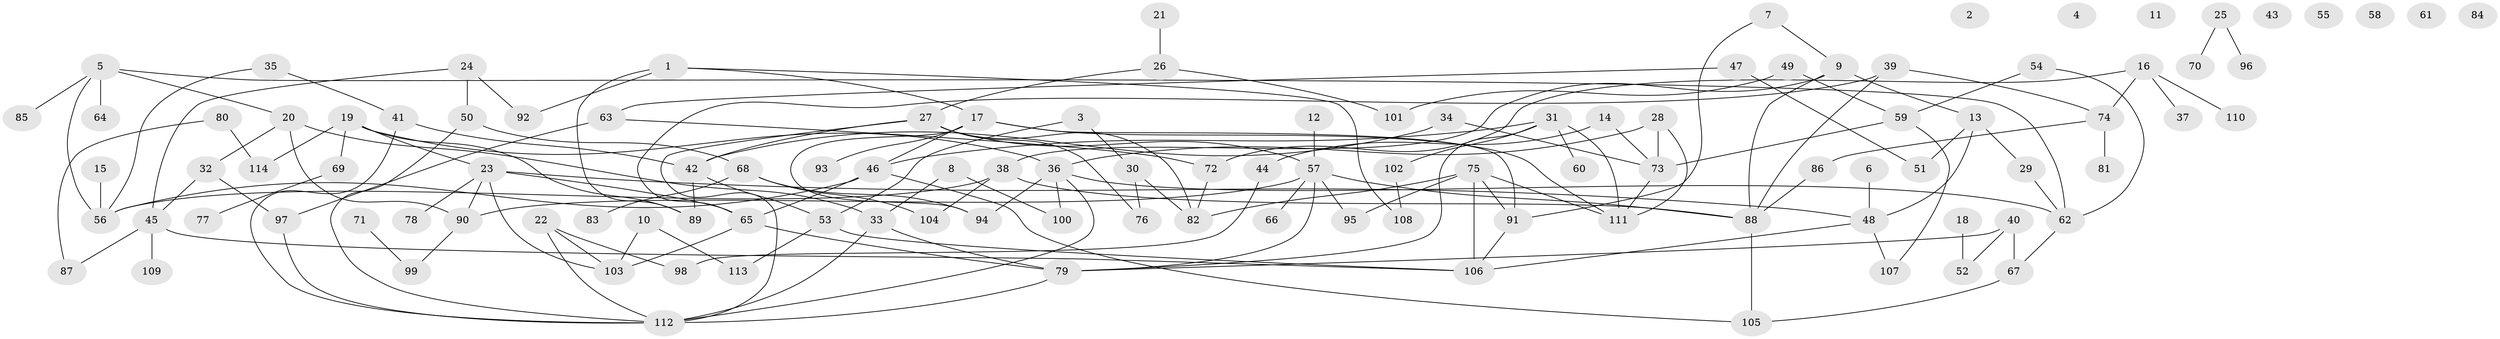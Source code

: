 // Generated by graph-tools (version 1.1) at 2025/00/03/09/25 03:00:40]
// undirected, 114 vertices, 158 edges
graph export_dot {
graph [start="1"]
  node [color=gray90,style=filled];
  1;
  2;
  3;
  4;
  5;
  6;
  7;
  8;
  9;
  10;
  11;
  12;
  13;
  14;
  15;
  16;
  17;
  18;
  19;
  20;
  21;
  22;
  23;
  24;
  25;
  26;
  27;
  28;
  29;
  30;
  31;
  32;
  33;
  34;
  35;
  36;
  37;
  38;
  39;
  40;
  41;
  42;
  43;
  44;
  45;
  46;
  47;
  48;
  49;
  50;
  51;
  52;
  53;
  54;
  55;
  56;
  57;
  58;
  59;
  60;
  61;
  62;
  63;
  64;
  65;
  66;
  67;
  68;
  69;
  70;
  71;
  72;
  73;
  74;
  75;
  76;
  77;
  78;
  79;
  80;
  81;
  82;
  83;
  84;
  85;
  86;
  87;
  88;
  89;
  90;
  91;
  92;
  93;
  94;
  95;
  96;
  97;
  98;
  99;
  100;
  101;
  102;
  103;
  104;
  105;
  106;
  107;
  108;
  109;
  110;
  111;
  112;
  113;
  114;
  1 -- 17;
  1 -- 89;
  1 -- 92;
  1 -- 108;
  3 -- 30;
  3 -- 53;
  5 -- 20;
  5 -- 56;
  5 -- 62;
  5 -- 64;
  5 -- 85;
  6 -- 48;
  7 -- 9;
  7 -- 91;
  8 -- 33;
  8 -- 100;
  9 -- 13;
  9 -- 38;
  9 -- 88;
  10 -- 103;
  10 -- 113;
  12 -- 57;
  13 -- 29;
  13 -- 48;
  13 -- 51;
  14 -- 44;
  14 -- 73;
  15 -- 56;
  16 -- 37;
  16 -- 72;
  16 -- 74;
  16 -- 110;
  17 -- 46;
  17 -- 91;
  17 -- 93;
  17 -- 94;
  17 -- 111;
  18 -- 52;
  19 -- 23;
  19 -- 36;
  19 -- 69;
  19 -- 89;
  19 -- 114;
  20 -- 32;
  20 -- 33;
  20 -- 90;
  21 -- 26;
  22 -- 98;
  22 -- 103;
  22 -- 112;
  23 -- 48;
  23 -- 65;
  23 -- 78;
  23 -- 90;
  23 -- 103;
  24 -- 45;
  24 -- 50;
  24 -- 92;
  25 -- 70;
  25 -- 96;
  26 -- 27;
  26 -- 101;
  27 -- 42;
  27 -- 57;
  27 -- 76;
  27 -- 82;
  27 -- 112;
  28 -- 36;
  28 -- 73;
  28 -- 111;
  29 -- 62;
  30 -- 76;
  30 -- 82;
  31 -- 46;
  31 -- 60;
  31 -- 79;
  31 -- 102;
  31 -- 111;
  32 -- 45;
  32 -- 97;
  33 -- 79;
  33 -- 112;
  34 -- 42;
  34 -- 73;
  35 -- 41;
  35 -- 56;
  36 -- 62;
  36 -- 94;
  36 -- 100;
  36 -- 112;
  38 -- 56;
  38 -- 88;
  38 -- 104;
  39 -- 65;
  39 -- 74;
  39 -- 88;
  40 -- 52;
  40 -- 67;
  40 -- 79;
  41 -- 42;
  41 -- 112;
  42 -- 53;
  42 -- 89;
  44 -- 98;
  45 -- 87;
  45 -- 106;
  45 -- 109;
  46 -- 56;
  46 -- 65;
  46 -- 105;
  47 -- 51;
  47 -- 63;
  48 -- 106;
  48 -- 107;
  49 -- 59;
  49 -- 101;
  50 -- 68;
  50 -- 112;
  53 -- 106;
  53 -- 113;
  54 -- 59;
  54 -- 62;
  57 -- 66;
  57 -- 79;
  57 -- 88;
  57 -- 90;
  57 -- 95;
  59 -- 73;
  59 -- 107;
  62 -- 67;
  63 -- 72;
  63 -- 97;
  65 -- 79;
  65 -- 103;
  67 -- 105;
  68 -- 83;
  68 -- 94;
  68 -- 104;
  69 -- 77;
  71 -- 99;
  72 -- 82;
  73 -- 111;
  74 -- 81;
  74 -- 86;
  75 -- 82;
  75 -- 91;
  75 -- 95;
  75 -- 106;
  75 -- 111;
  79 -- 112;
  80 -- 87;
  80 -- 114;
  86 -- 88;
  88 -- 105;
  90 -- 99;
  91 -- 106;
  97 -- 112;
  102 -- 108;
}
